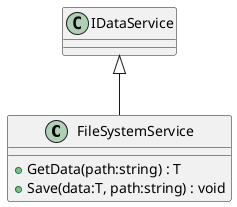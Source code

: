 @startuml
class FileSystemService {
    + GetData(path:string) : T
    + Save(data:T, path:string) : void
}
IDataService <|-- FileSystemService
@enduml
